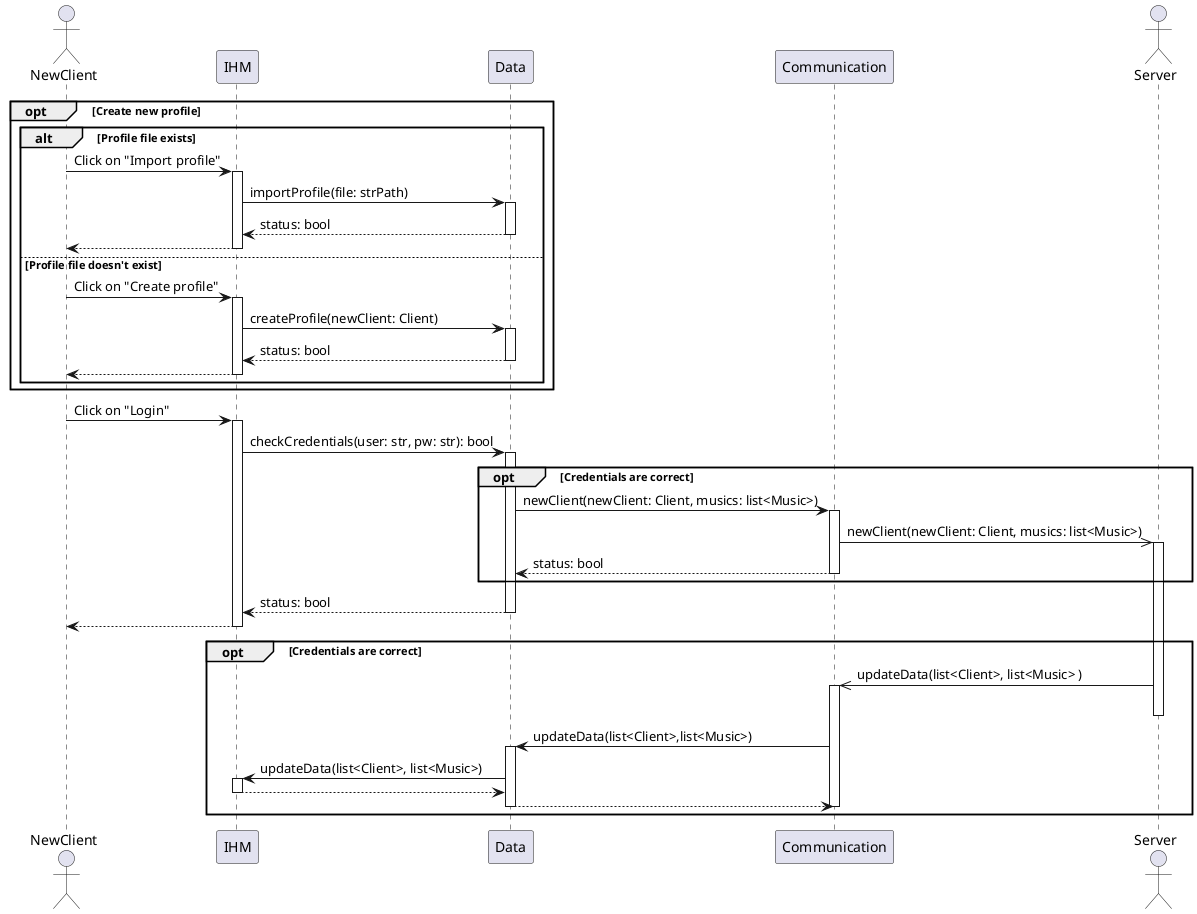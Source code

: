 @startuml Client Connect
actor NewClient
participant IHM
participant Data
participant Communication
actor Server 

opt Create new profile 
    alt Profile file exists
        NewClient -> IHM++: Click on "Import profile"
        IHM -> Data++: importProfile(file: strPath)
        return status: bool
        return 
    else Profile file doesn't exist
        NewClient -> IHM++: Click on "Create profile"
        IHM -> Data++: createProfile(newClient: Client)
        return status: bool
        return
    end
end



NewClient -> IHM++: Click on "Login"
IHM -> Data++: checkCredentials(user: str, pw: str): bool
opt Credentials are correct
    Data-> Communication++: newClient(newClient: Client, musics: list<Music>)
    Communication->>Server++: newClient(newClient: Client, musics: list<Music>)
    Data <-- Communication: status: bool
    deactivate Communication
end

IHM <-- Data: status: bool
deactivate Data
NewClient <-- IHM: 
deactivate IHM

opt Credentials are correct
    Server ->> Communication++: updateData(list<Client>, list<Music> )
    deactivate Server
    Communication->Data++: updateData(list<Client>,list<Music>)
    Data->IHM++: updateData(list<Client>, list<Music>)
    return 
    return 
    deactivate Communication
end

@enduml
